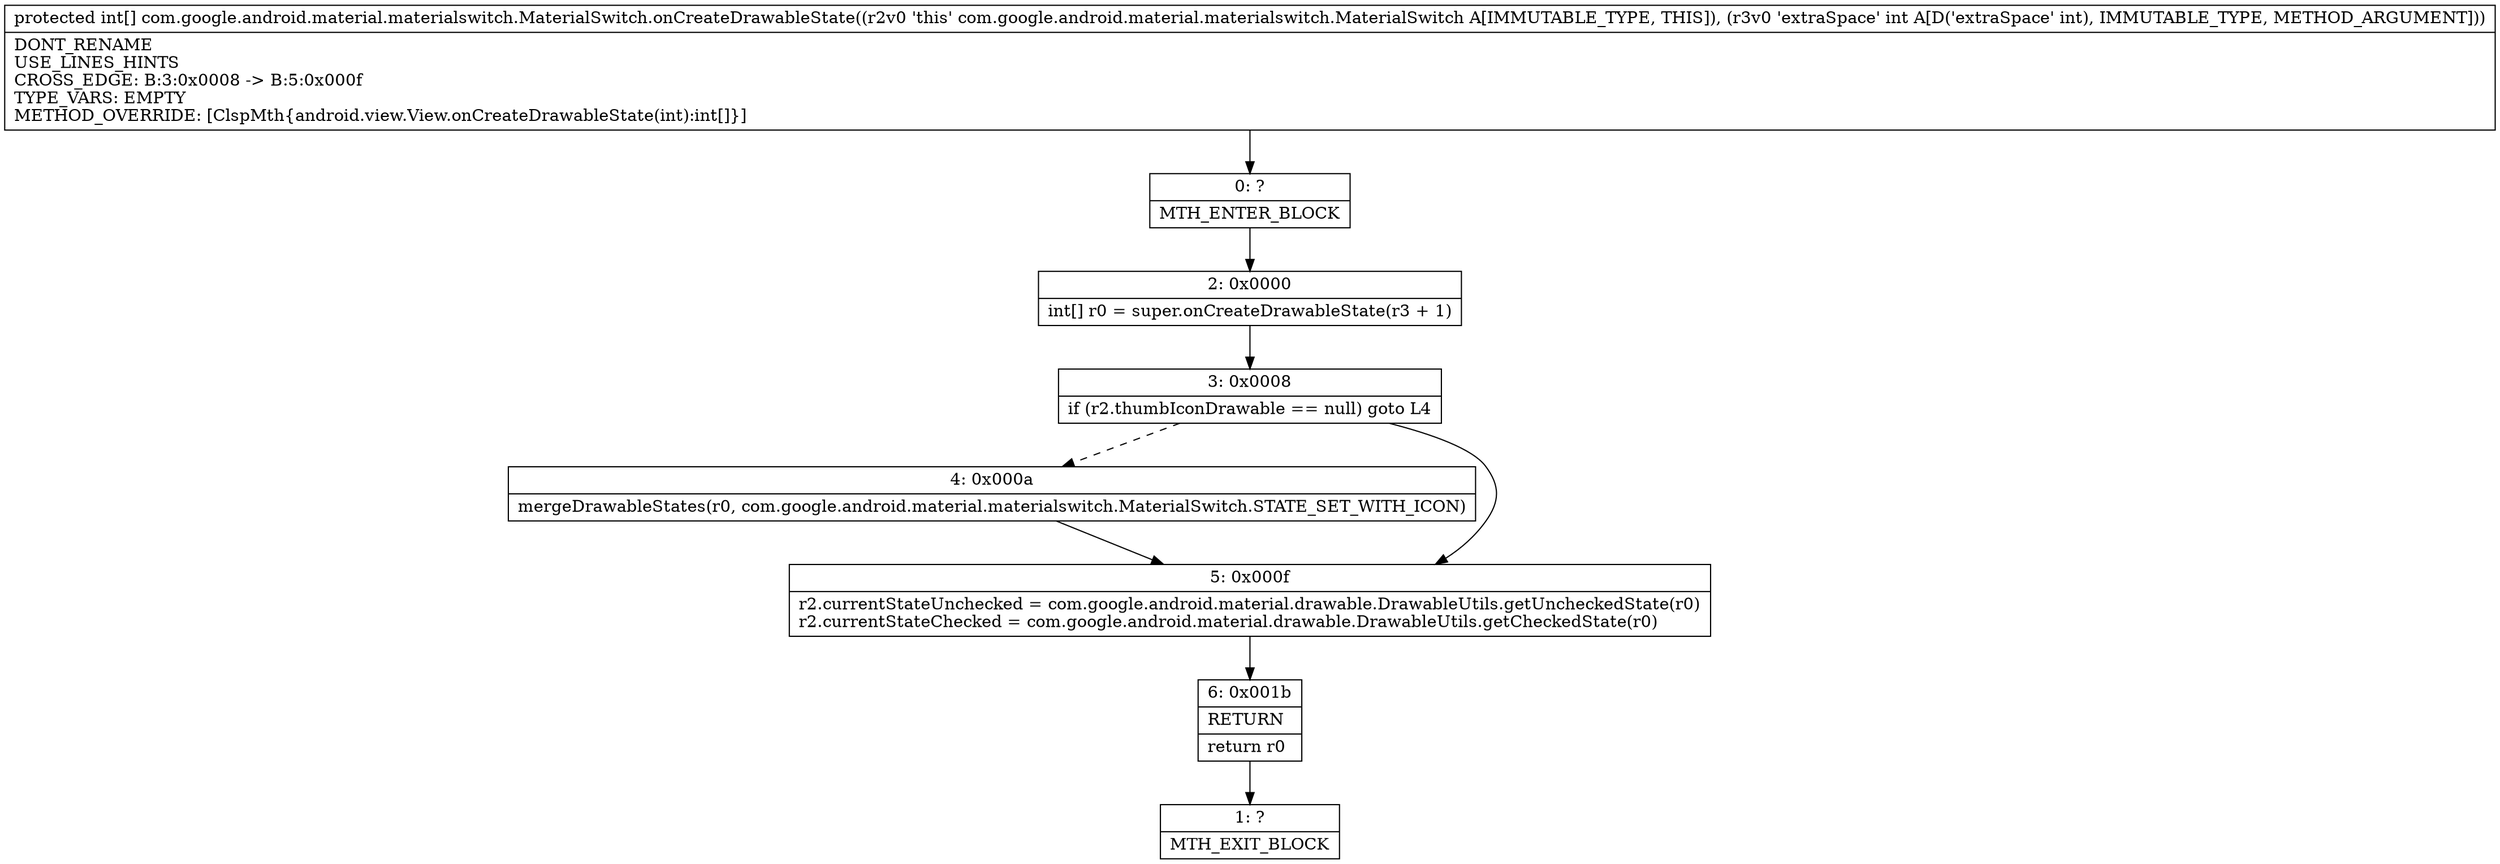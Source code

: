 digraph "CFG forcom.google.android.material.materialswitch.MaterialSwitch.onCreateDrawableState(I)[I" {
Node_0 [shape=record,label="{0\:\ ?|MTH_ENTER_BLOCK\l}"];
Node_2 [shape=record,label="{2\:\ 0x0000|int[] r0 = super.onCreateDrawableState(r3 + 1)\l}"];
Node_3 [shape=record,label="{3\:\ 0x0008|if (r2.thumbIconDrawable == null) goto L4\l}"];
Node_4 [shape=record,label="{4\:\ 0x000a|mergeDrawableStates(r0, com.google.android.material.materialswitch.MaterialSwitch.STATE_SET_WITH_ICON)\l}"];
Node_5 [shape=record,label="{5\:\ 0x000f|r2.currentStateUnchecked = com.google.android.material.drawable.DrawableUtils.getUncheckedState(r0)\lr2.currentStateChecked = com.google.android.material.drawable.DrawableUtils.getCheckedState(r0)\l}"];
Node_6 [shape=record,label="{6\:\ 0x001b|RETURN\l|return r0\l}"];
Node_1 [shape=record,label="{1\:\ ?|MTH_EXIT_BLOCK\l}"];
MethodNode[shape=record,label="{protected int[] com.google.android.material.materialswitch.MaterialSwitch.onCreateDrawableState((r2v0 'this' com.google.android.material.materialswitch.MaterialSwitch A[IMMUTABLE_TYPE, THIS]), (r3v0 'extraSpace' int A[D('extraSpace' int), IMMUTABLE_TYPE, METHOD_ARGUMENT]))  | DONT_RENAME\lUSE_LINES_HINTS\lCROSS_EDGE: B:3:0x0008 \-\> B:5:0x000f\lTYPE_VARS: EMPTY\lMETHOD_OVERRIDE: [ClspMth\{android.view.View.onCreateDrawableState(int):int[]\}]\l}"];
MethodNode -> Node_0;Node_0 -> Node_2;
Node_2 -> Node_3;
Node_3 -> Node_4[style=dashed];
Node_3 -> Node_5;
Node_4 -> Node_5;
Node_5 -> Node_6;
Node_6 -> Node_1;
}

